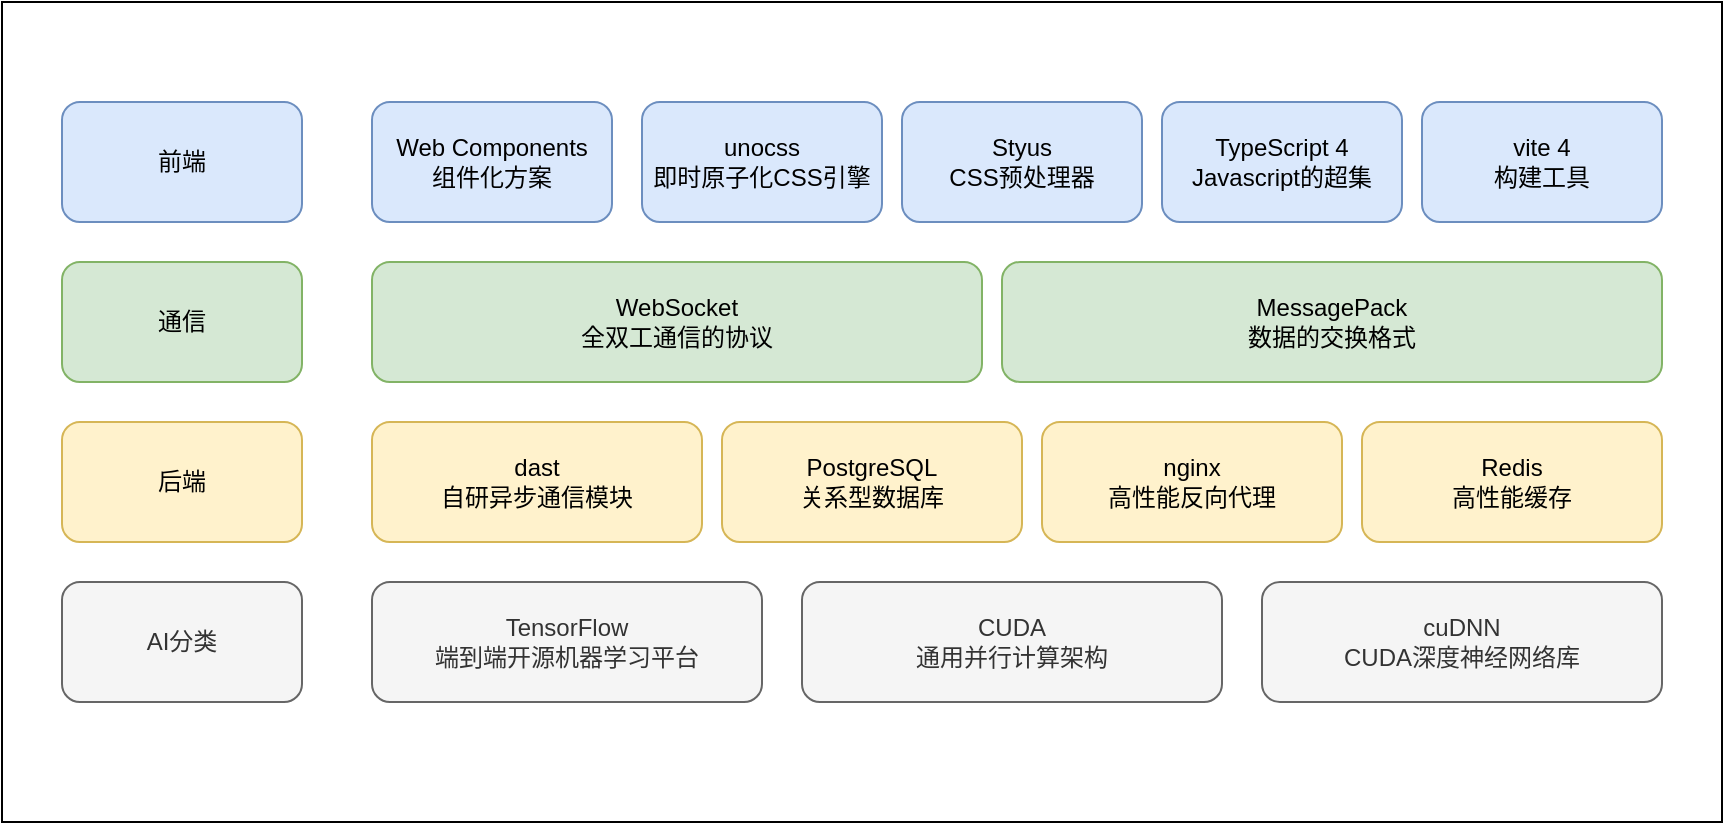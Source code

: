 <mxfile version="17.5.0" type="github"><diagram id="2csemqEk6FMR1-N3b2mj" name="Page-1"><mxGraphModel dx="2036" dy="578" grid="1" gridSize="10" guides="1" tooltips="1" connect="1" arrows="1" fold="1" page="1" pageScale="1" pageWidth="827" pageHeight="1169" math="0" shadow="0"><root><mxCell id="0"/><mxCell id="1" parent="0"/><mxCell id="97YMxOQcbWcDP4uBW1Dh-35" value="" style="rounded=0;whiteSpace=wrap;html=1;" vertex="1" parent="1"><mxGeometry x="-130" y="110" width="860" height="410" as="geometry"/></mxCell><mxCell id="97YMxOQcbWcDP4uBW1Dh-6" value="AI分类" style="rounded=1;whiteSpace=wrap;html=1;fillColor=#f5f5f5;fontColor=#333333;strokeColor=#666666;" vertex="1" parent="1"><mxGeometry x="-100" y="400" width="120" height="60" as="geometry"/></mxCell><mxCell id="97YMxOQcbWcDP4uBW1Dh-7" value="后端" style="rounded=1;whiteSpace=wrap;html=1;fillColor=#fff2cc;strokeColor=#d6b656;" vertex="1" parent="1"><mxGeometry x="-100" y="320" width="120" height="60" as="geometry"/></mxCell><mxCell id="97YMxOQcbWcDP4uBW1Dh-8" value="前端" style="rounded=1;whiteSpace=wrap;html=1;fillColor=#dae8fc;strokeColor=#6c8ebf;" vertex="1" parent="1"><mxGeometry x="-100" y="160" width="120" height="60" as="geometry"/></mxCell><mxCell id="97YMxOQcbWcDP4uBW1Dh-9" value="unocss&lt;br&gt;即时原子化CSS引擎" style="rounded=1;whiteSpace=wrap;html=1;fillColor=#dae8fc;strokeColor=#6c8ebf;shadow=0;" vertex="1" parent="1"><mxGeometry x="190" y="160" width="120" height="60" as="geometry"/></mxCell><mxCell id="97YMxOQcbWcDP4uBW1Dh-11" value="TypeScript 4&lt;br&gt;Javascript的超集" style="rounded=1;whiteSpace=wrap;html=1;fillColor=#dae8fc;strokeColor=#6c8ebf;" vertex="1" parent="1"><mxGeometry x="450" y="160" width="120" height="60" as="geometry"/></mxCell><mxCell id="97YMxOQcbWcDP4uBW1Dh-12" value="Styus&lt;br&gt;CSS预处理器" style="rounded=1;whiteSpace=wrap;html=1;fillColor=#dae8fc;strokeColor=#6c8ebf;" vertex="1" parent="1"><mxGeometry x="320" y="160" width="120" height="60" as="geometry"/></mxCell><mxCell id="97YMxOQcbWcDP4uBW1Dh-13" value="TensorFlow&lt;br&gt;端到端开源机器学习平台" style="rounded=1;whiteSpace=wrap;html=1;fillColor=#f5f5f5;fontColor=#333333;strokeColor=#666666;" vertex="1" parent="1"><mxGeometry x="55" y="400" width="195" height="60" as="geometry"/></mxCell><mxCell id="97YMxOQcbWcDP4uBW1Dh-14" value="PostgreSQL&lt;br&gt;关系型数据库" style="rounded=1;whiteSpace=wrap;html=1;fillColor=#fff2cc;strokeColor=#d6b656;" vertex="1" parent="1"><mxGeometry x="230" y="320" width="150" height="60" as="geometry"/></mxCell><mxCell id="97YMxOQcbWcDP4uBW1Dh-15" value="dast&lt;br&gt;自研异步通信模块" style="rounded=1;whiteSpace=wrap;html=1;fillColor=#fff2cc;strokeColor=#d6b656;" vertex="1" parent="1"><mxGeometry x="55" y="320" width="165" height="60" as="geometry"/></mxCell><mxCell id="97YMxOQcbWcDP4uBW1Dh-27" value="通信" style="rounded=1;whiteSpace=wrap;html=1;fillColor=#d5e8d4;strokeColor=#82b366;" vertex="1" parent="1"><mxGeometry x="-100" y="240" width="120" height="60" as="geometry"/></mxCell><mxCell id="97YMxOQcbWcDP4uBW1Dh-28" value="Web Components&lt;br&gt;组件化方案" style="rounded=1;whiteSpace=wrap;html=1;fillColor=#dae8fc;strokeColor=#6c8ebf;" vertex="1" parent="1"><mxGeometry x="55" y="160" width="120" height="60" as="geometry"/></mxCell><mxCell id="97YMxOQcbWcDP4uBW1Dh-29" value="cuDNN&lt;br&gt;CUDA深度神经网络库" style="rounded=1;whiteSpace=wrap;html=1;fillColor=#f5f5f5;fontColor=#333333;strokeColor=#666666;" vertex="1" parent="1"><mxGeometry x="500" y="400" width="200" height="60" as="geometry"/></mxCell><mxCell id="97YMxOQcbWcDP4uBW1Dh-30" value="CUDA&lt;br&gt;通用并行计算架构" style="rounded=1;whiteSpace=wrap;html=1;fillColor=#f5f5f5;fontColor=#333333;strokeColor=#666666;" vertex="1" parent="1"><mxGeometry x="270" y="400" width="210" height="60" as="geometry"/></mxCell><mxCell id="97YMxOQcbWcDP4uBW1Dh-31" value="&lt;span&gt;WebSocket&lt;br&gt;全双工通信的协议&lt;br&gt;&lt;/span&gt;" style="rounded=1;whiteSpace=wrap;html=1;fillColor=#d5e8d4;strokeColor=#82b366;" vertex="1" parent="1"><mxGeometry x="55" y="240" width="305" height="60" as="geometry"/></mxCell><mxCell id="97YMxOQcbWcDP4uBW1Dh-37" value="vite 4&lt;br&gt;构建工具" style="rounded=1;whiteSpace=wrap;html=1;fillColor=#dae8fc;strokeColor=#6c8ebf;" vertex="1" parent="1"><mxGeometry x="580" y="160" width="120" height="60" as="geometry"/></mxCell><mxCell id="97YMxOQcbWcDP4uBW1Dh-39" value="&lt;span&gt;MessagePack&lt;br&gt;数据的交换格式&lt;br&gt;&lt;/span&gt;" style="rounded=1;whiteSpace=wrap;html=1;fillColor=#d5e8d4;strokeColor=#82b366;" vertex="1" parent="1"><mxGeometry x="370" y="240" width="330" height="60" as="geometry"/></mxCell><mxCell id="97YMxOQcbWcDP4uBW1Dh-41" value="&lt;br&gt;nginx&lt;br&gt;高性能反向代理&lt;br&gt;&lt;span style=&quot;color: rgba(0 , 0 , 0 , 0) ; font-family: monospace ; font-size: 0px&quot;&gt;%3CmxGraphModel%3E%3Croot%3E%3CmxCell%20id%3D%220%22%2F%3E%3CmxCell%20id%3D%221%22%20parent%3D%220%22%2F%3E%3CmxCell%20id%3D%222%22%20value%3D%22PostgreSQL%26lt%3Bbr%26gt%3B%E4%B8%96%E7%95%8C%E4%B8%8A%E6%9C%80%E5%85%88%E8%BF%9B%E7%9A%84%E5%BC%80%E6%BA%90%E5%85%B3%E7%B3%BB%E5%9E%8B%E6%95%B0%E6%8D%AE%E5%BA%93%22%20style%3D%22rounded%3D1%3BwhiteSpace%3Dwrap%3Bhtml%3D1%3BfillColor%3D%23fff2cc%3BstrokeColor%3D%23d6b656%3B%22%20vertex%3D%221%22%20parent%3D%221%22%3E%3CmxGeometry%20x%3D%22210%22%20y%3D%22320%22%20width%3D%22130%22%20height%3D%2260%22%20as%3D%22geometry%22%2F%3E%3C%2FmxCell%3E%3C%2Froot%3E%3C%2FmxGraphModel%3E高性能&lt;/span&gt;" style="rounded=1;whiteSpace=wrap;html=1;fillColor=#fff2cc;strokeColor=#d6b656;" vertex="1" parent="1"><mxGeometry x="390" y="320" width="150" height="60" as="geometry"/></mxCell><mxCell id="97YMxOQcbWcDP4uBW1Dh-42" value="Redis&lt;br&gt;高性能缓存" style="rounded=1;whiteSpace=wrap;html=1;fillColor=#fff2cc;strokeColor=#d6b656;" vertex="1" parent="1"><mxGeometry x="550" y="320" width="150" height="60" as="geometry"/></mxCell></root></mxGraphModel></diagram></mxfile>